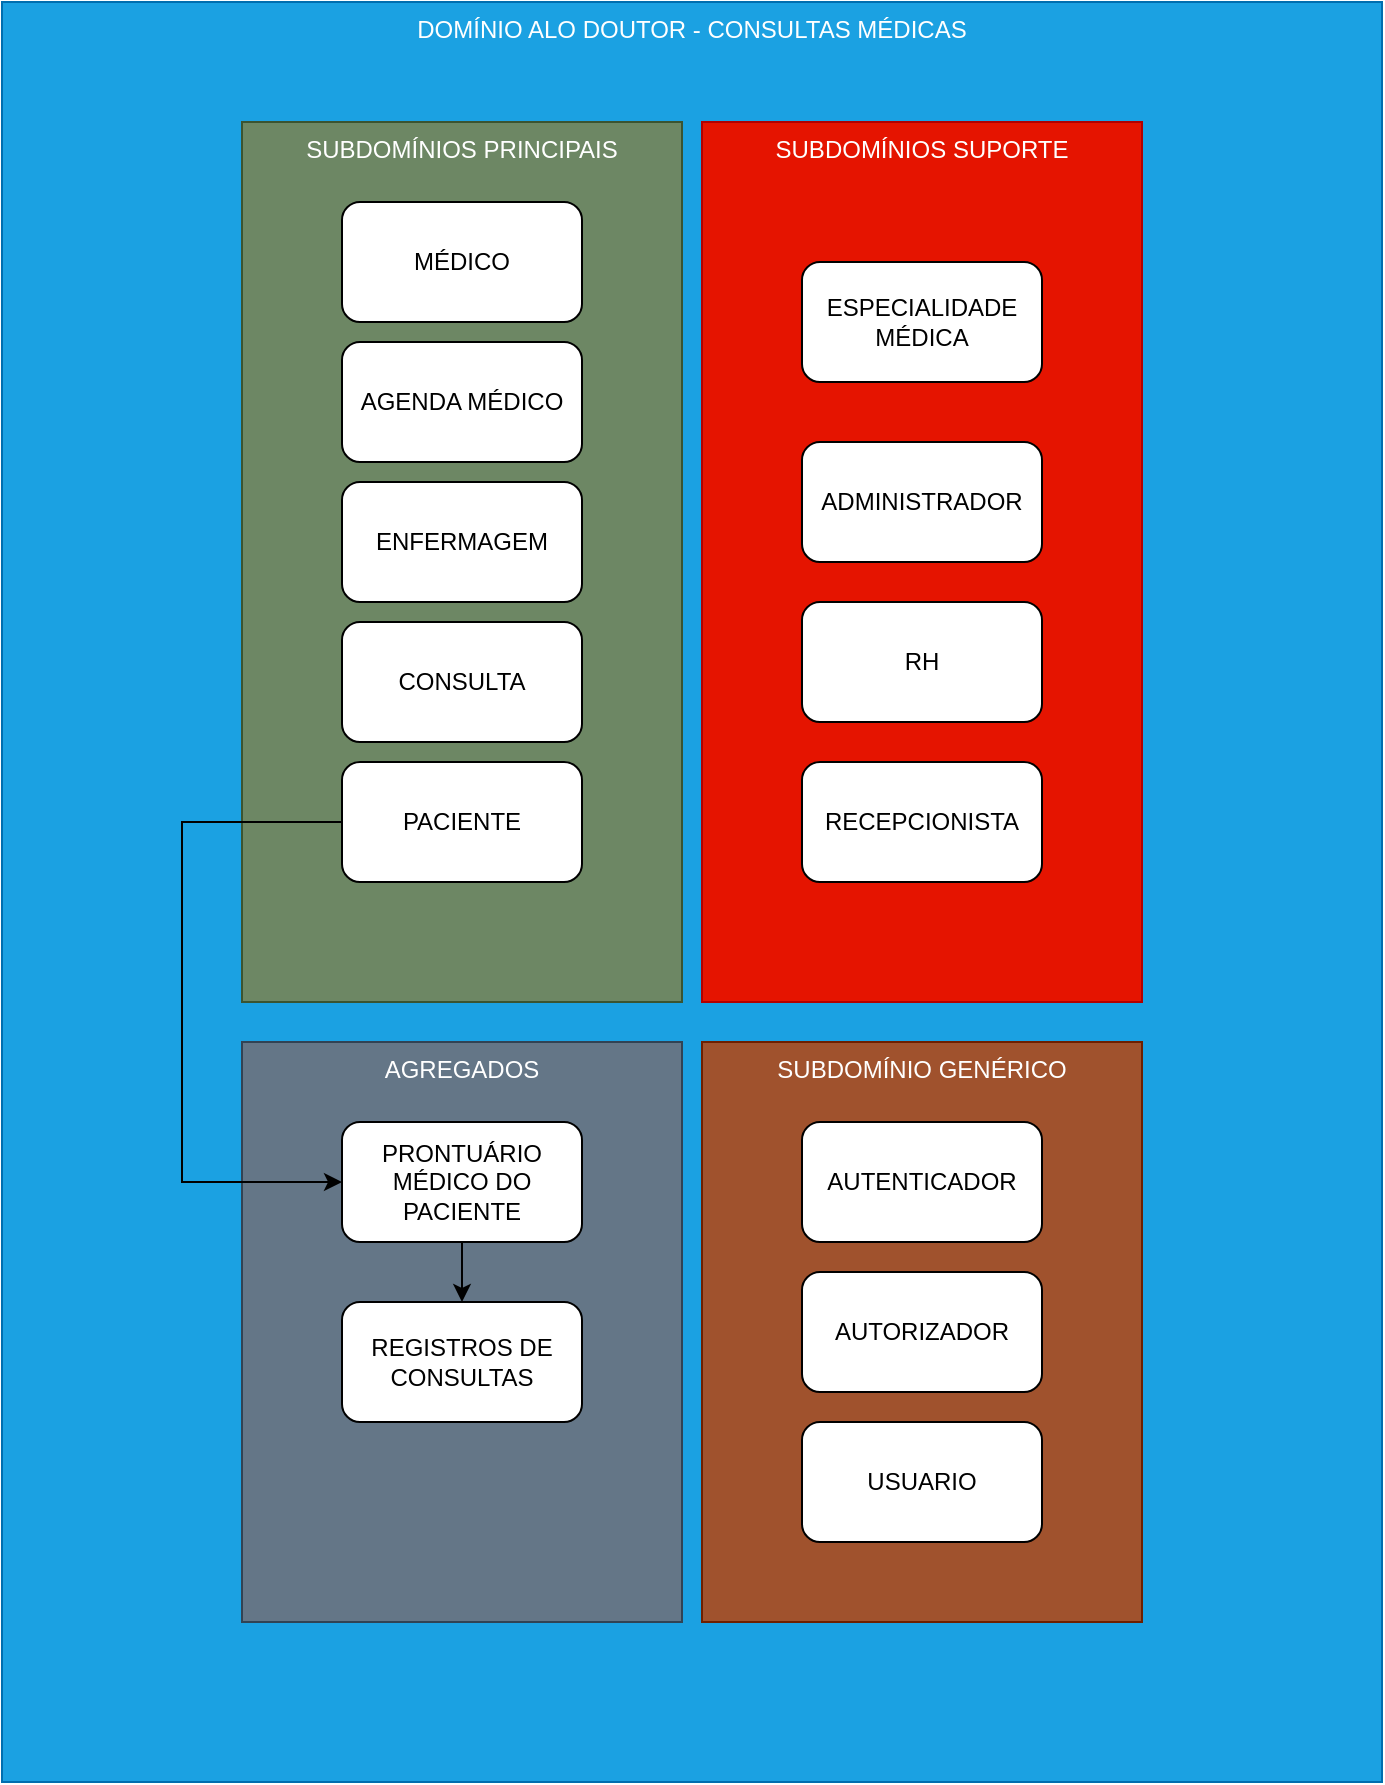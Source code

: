<mxfile version="22.0.2" type="device" pages="2">
  <diagram name="DOMINIOS" id="WZtZchT8NtpQwqVBPbh9">
    <mxGraphModel dx="928" dy="833" grid="1" gridSize="10" guides="1" tooltips="1" connect="1" arrows="1" fold="1" page="1" pageScale="1" pageWidth="850" pageHeight="1100" math="0" shadow="0">
      <root>
        <mxCell id="0" />
        <mxCell id="1" parent="0" />
        <mxCell id="8HDtmW_I1IsD4asgzvK4-19" value="DOMÍNIO ALO DOUTOR - CONSULTAS MÉDICAS" style="rounded=0;whiteSpace=wrap;html=1;verticalAlign=top;fillColor=#1ba1e2;strokeColor=#006EAF;fontColor=#ffffff;" parent="1" vertex="1">
          <mxGeometry x="50" y="70" width="690" height="890" as="geometry" />
        </mxCell>
        <mxCell id="8HDtmW_I1IsD4asgzvK4-14" value="AGREGADOS" style="rounded=0;whiteSpace=wrap;html=1;verticalAlign=top;fillColor=#647687;fontColor=#ffffff;strokeColor=#314354;" parent="1" vertex="1">
          <mxGeometry x="170" y="590" width="220" height="290" as="geometry" />
        </mxCell>
        <mxCell id="8HDtmW_I1IsD4asgzvK4-12" value="SUBDOMÍNIOS SUPORTE" style="rounded=0;whiteSpace=wrap;html=1;verticalAlign=top;fillColor=#e51400;strokeColor=#B20000;fontColor=#ffffff;" parent="1" vertex="1">
          <mxGeometry x="400" y="130" width="220" height="440" as="geometry" />
        </mxCell>
        <mxCell id="8HDtmW_I1IsD4asgzvK4-11" value="SUBDOMÍNIOS PRINCIPAIS" style="rounded=0;whiteSpace=wrap;html=1;verticalAlign=top;fillColor=#6d8764;strokeColor=#3A5431;fontColor=#ffffff;" parent="1" vertex="1">
          <mxGeometry x="170" y="130" width="220" height="440" as="geometry" />
        </mxCell>
        <mxCell id="8HDtmW_I1IsD4asgzvK4-1" value="MÉDICO" style="rounded=1;whiteSpace=wrap;html=1;" parent="1" vertex="1">
          <mxGeometry x="220" y="170" width="120" height="60" as="geometry" />
        </mxCell>
        <mxCell id="8cT_PscH72hnMi_Z4Eec-3" style="edgeStyle=orthogonalEdgeStyle;rounded=0;orthogonalLoop=1;jettySize=auto;html=1;exitX=0;exitY=0.5;exitDx=0;exitDy=0;entryX=0;entryY=0.5;entryDx=0;entryDy=0;" edge="1" parent="1" source="8HDtmW_I1IsD4asgzvK4-2" target="8HDtmW_I1IsD4asgzvK4-9">
          <mxGeometry relative="1" as="geometry">
            <Array as="points">
              <mxPoint x="140" y="480" />
              <mxPoint x="140" y="660" />
            </Array>
          </mxGeometry>
        </mxCell>
        <mxCell id="8HDtmW_I1IsD4asgzvK4-2" value="PACIENTE" style="rounded=1;whiteSpace=wrap;html=1;" parent="1" vertex="1">
          <mxGeometry x="220" y="450" width="120" height="60" as="geometry" />
        </mxCell>
        <mxCell id="8HDtmW_I1IsD4asgzvK4-3" value="RH" style="rounded=1;whiteSpace=wrap;html=1;" parent="1" vertex="1">
          <mxGeometry x="450" y="370" width="120" height="60" as="geometry" />
        </mxCell>
        <mxCell id="8HDtmW_I1IsD4asgzvK4-4" value="RECEPCIONISTA" style="rounded=1;whiteSpace=wrap;html=1;" parent="1" vertex="1">
          <mxGeometry x="450" y="450" width="120" height="60" as="geometry" />
        </mxCell>
        <mxCell id="8HDtmW_I1IsD4asgzvK4-5" value="ENFERMAGEM" style="rounded=1;whiteSpace=wrap;html=1;" parent="1" vertex="1">
          <mxGeometry x="220" y="310" width="120" height="60" as="geometry" />
        </mxCell>
        <mxCell id="8HDtmW_I1IsD4asgzvK4-6" value="ADMINISTRADOR" style="rounded=1;whiteSpace=wrap;html=1;" parent="1" vertex="1">
          <mxGeometry x="450" y="290" width="120" height="60" as="geometry" />
        </mxCell>
        <mxCell id="8HDtmW_I1IsD4asgzvK4-7" value="AGENDA MÉDICO" style="rounded=1;whiteSpace=wrap;html=1;" parent="1" vertex="1">
          <mxGeometry x="220" y="240" width="120" height="60" as="geometry" />
        </mxCell>
        <mxCell id="8HDtmW_I1IsD4asgzvK4-8" value="CONSULTA" style="rounded=1;whiteSpace=wrap;html=1;" parent="1" vertex="1">
          <mxGeometry x="220" y="380" width="120" height="60" as="geometry" />
        </mxCell>
        <mxCell id="8HDtmW_I1IsD4asgzvK4-9" value="PRONTUÁRIO MÉDICO DO PACIENTE" style="rounded=1;whiteSpace=wrap;html=1;" parent="1" vertex="1">
          <mxGeometry x="220" y="630" width="120" height="60" as="geometry" />
        </mxCell>
        <mxCell id="8HDtmW_I1IsD4asgzvK4-15" value="SUBDOMÍNIO GENÉRICO" style="rounded=0;whiteSpace=wrap;html=1;verticalAlign=top;fillColor=#a0522d;fontColor=#ffffff;strokeColor=#6D1F00;" parent="1" vertex="1">
          <mxGeometry x="400" y="590" width="220" height="290" as="geometry" />
        </mxCell>
        <mxCell id="8HDtmW_I1IsD4asgzvK4-16" value="AUTENTICADOR" style="rounded=1;whiteSpace=wrap;html=1;" parent="1" vertex="1">
          <mxGeometry x="450" y="630" width="120" height="60" as="geometry" />
        </mxCell>
        <mxCell id="8HDtmW_I1IsD4asgzvK4-17" value="AUTORIZADOR" style="rounded=1;whiteSpace=wrap;html=1;" parent="1" vertex="1">
          <mxGeometry x="450" y="705" width="120" height="60" as="geometry" />
        </mxCell>
        <mxCell id="8HDtmW_I1IsD4asgzvK4-18" value="USUARIO" style="rounded=1;whiteSpace=wrap;html=1;" parent="1" vertex="1">
          <mxGeometry x="450" y="780" width="120" height="60" as="geometry" />
        </mxCell>
        <mxCell id="8cT_PscH72hnMi_Z4Eec-1" value="REGISTROS DE CONSULTAS" style="rounded=1;whiteSpace=wrap;html=1;" vertex="1" parent="1">
          <mxGeometry x="220" y="720" width="120" height="60" as="geometry" />
        </mxCell>
        <mxCell id="8cT_PscH72hnMi_Z4Eec-2" value="" style="endArrow=classic;html=1;rounded=0;exitX=0.5;exitY=1;exitDx=0;exitDy=0;" edge="1" parent="1" source="8HDtmW_I1IsD4asgzvK4-9" target="8cT_PscH72hnMi_Z4Eec-1">
          <mxGeometry width="50" height="50" relative="1" as="geometry">
            <mxPoint x="310" y="630" as="sourcePoint" />
            <mxPoint x="360" y="580" as="targetPoint" />
          </mxGeometry>
        </mxCell>
        <mxCell id="8cT_PscH72hnMi_Z4Eec-4" value="ESPECIALIDADE MÉDICA" style="rounded=1;whiteSpace=wrap;html=1;" vertex="1" parent="1">
          <mxGeometry x="450" y="200" width="120" height="60" as="geometry" />
        </mxCell>
      </root>
    </mxGraphModel>
  </diagram>
  <diagram id="bDF0ETqcjMSj1T153W36" name="CONTEXTOS DELIMITADOS">
    <mxGraphModel dx="2253" dy="867" grid="1" gridSize="10" guides="1" tooltips="1" connect="1" arrows="1" fold="1" page="1" pageScale="1" pageWidth="850" pageHeight="1100" math="0" shadow="0">
      <root>
        <mxCell id="0" />
        <mxCell id="1" parent="0" />
        <mxCell id="lkJJ3sQetg3iX73x_H3d-24" value="" style="group" vertex="1" connectable="0" parent="1">
          <mxGeometry x="-480" y="70" width="220" height="340" as="geometry" />
        </mxCell>
        <mxCell id="lkJJ3sQetg3iX73x_H3d-3" value="ADMINISTRATIVO" style="rounded=0;whiteSpace=wrap;html=1;verticalAlign=top;fillColor=#e51400;strokeColor=#B20000;fontColor=#ffffff;" vertex="1" parent="lkJJ3sQetg3iX73x_H3d-24">
          <mxGeometry width="220" height="340" as="geometry" />
        </mxCell>
        <mxCell id="lkJJ3sQetg3iX73x_H3d-8" value="RH" style="rounded=1;whiteSpace=wrap;html=1;" vertex="1" parent="lkJJ3sQetg3iX73x_H3d-24">
          <mxGeometry x="50" y="142" width="120" height="60" as="geometry" />
        </mxCell>
        <mxCell id="lkJJ3sQetg3iX73x_H3d-9" value="RECEPCIONISTA" style="rounded=1;whiteSpace=wrap;html=1;" vertex="1" parent="lkJJ3sQetg3iX73x_H3d-24">
          <mxGeometry x="50" y="52" width="120" height="60" as="geometry" />
        </mxCell>
        <mxCell id="lkJJ3sQetg3iX73x_H3d-11" value="ADMINISTRADOR" style="rounded=1;whiteSpace=wrap;html=1;" vertex="1" parent="lkJJ3sQetg3iX73x_H3d-24">
          <mxGeometry x="50" y="232" width="120" height="60" as="geometry" />
        </mxCell>
        <mxCell id="lkJJ3sQetg3iX73x_H3d-25" value="" style="group" vertex="1" connectable="0" parent="1">
          <mxGeometry x="160" y="70" width="220" height="340" as="geometry" />
        </mxCell>
        <mxCell id="lkJJ3sQetg3iX73x_H3d-4" value="MEDICO" style="rounded=0;whiteSpace=wrap;html=1;verticalAlign=top;fillColor=#6d8764;strokeColor=#3A5431;fontColor=#ffffff;" vertex="1" parent="lkJJ3sQetg3iX73x_H3d-25">
          <mxGeometry width="220" height="340" as="geometry" />
        </mxCell>
        <mxCell id="lkJJ3sQetg3iX73x_H3d-5" value="MÉDICO" style="rounded=1;whiteSpace=wrap;html=1;" vertex="1" parent="lkJJ3sQetg3iX73x_H3d-25">
          <mxGeometry x="50" y="50" width="120" height="60" as="geometry" />
        </mxCell>
        <mxCell id="lkJJ3sQetg3iX73x_H3d-12" value="AGENDA MÉDICO" style="rounded=1;whiteSpace=wrap;html=1;" vertex="1" parent="lkJJ3sQetg3iX73x_H3d-25">
          <mxGeometry x="50" y="140" width="120" height="60" as="geometry" />
        </mxCell>
        <mxCell id="lkJJ3sQetg3iX73x_H3d-21" value="ESPECIALIDADE MÉDICA" style="rounded=1;whiteSpace=wrap;html=1;" vertex="1" parent="lkJJ3sQetg3iX73x_H3d-25">
          <mxGeometry x="50" y="230" width="120" height="60" as="geometry" />
        </mxCell>
        <mxCell id="lkJJ3sQetg3iX73x_H3d-26" value="" style="group" vertex="1" connectable="0" parent="1">
          <mxGeometry x="-180" y="70" width="220" height="340" as="geometry" />
        </mxCell>
        <mxCell id="lkJJ3sQetg3iX73x_H3d-2" value="PACIENTE" style="rounded=0;whiteSpace=wrap;html=1;verticalAlign=top;fillColor=#647687;fontColor=#ffffff;strokeColor=#314354;" vertex="1" parent="lkJJ3sQetg3iX73x_H3d-26">
          <mxGeometry width="220" height="340" as="geometry" />
        </mxCell>
        <mxCell id="lkJJ3sQetg3iX73x_H3d-7" value="PACIENTE" style="rounded=1;whiteSpace=wrap;html=1;" vertex="1" parent="lkJJ3sQetg3iX73x_H3d-26">
          <mxGeometry x="50" y="50" width="120" height="60" as="geometry" />
        </mxCell>
        <mxCell id="lkJJ3sQetg3iX73x_H3d-14" value="PRONTUÁRIO MÉDICO DO PACIENTE" style="rounded=1;whiteSpace=wrap;html=1;" vertex="1" parent="lkJJ3sQetg3iX73x_H3d-26">
          <mxGeometry x="50" y="140" width="120" height="60" as="geometry" />
        </mxCell>
        <mxCell id="lkJJ3sQetg3iX73x_H3d-19" value="REGISTROS DE CONSULTAS" style="rounded=1;whiteSpace=wrap;html=1;" vertex="1" parent="lkJJ3sQetg3iX73x_H3d-26">
          <mxGeometry x="50" y="230" width="120" height="60" as="geometry" />
        </mxCell>
        <mxCell id="lkJJ3sQetg3iX73x_H3d-27" value="" style="group" vertex="1" connectable="0" parent="1">
          <mxGeometry x="20" y="820" width="220" height="340" as="geometry" />
        </mxCell>
        <mxCell id="lkJJ3sQetg3iX73x_H3d-23" value="CONSULTA" style="rounded=0;whiteSpace=wrap;html=1;verticalAlign=top;fillColor=#6a00ff;strokeColor=#3700CC;fontColor=#ffffff;" vertex="1" parent="lkJJ3sQetg3iX73x_H3d-27">
          <mxGeometry width="220" height="340" as="geometry" />
        </mxCell>
        <mxCell id="lkJJ3sQetg3iX73x_H3d-10" value="ENFERMAGEM" style="rounded=1;whiteSpace=wrap;html=1;" vertex="1" parent="lkJJ3sQetg3iX73x_H3d-27">
          <mxGeometry x="50" y="70" width="120" height="60" as="geometry" />
        </mxCell>
        <mxCell id="lkJJ3sQetg3iX73x_H3d-13" value="CONSULTA" style="rounded=1;whiteSpace=wrap;html=1;" vertex="1" parent="lkJJ3sQetg3iX73x_H3d-27">
          <mxGeometry x="50" y="190" width="120" height="60" as="geometry" />
        </mxCell>
        <mxCell id="lkJJ3sQetg3iX73x_H3d-28" value="" style="group" vertex="1" connectable="0" parent="1">
          <mxGeometry x="-780" y="70" width="220" height="340" as="geometry" />
        </mxCell>
        <mxCell id="lkJJ3sQetg3iX73x_H3d-15" value="ACESSO" style="rounded=0;whiteSpace=wrap;html=1;verticalAlign=top;fillColor=#a0522d;fontColor=#ffffff;strokeColor=#6D1F00;" vertex="1" parent="lkJJ3sQetg3iX73x_H3d-28">
          <mxGeometry width="220" height="340" as="geometry" />
        </mxCell>
        <mxCell id="lkJJ3sQetg3iX73x_H3d-16" value="AUTENTICADOR" style="rounded=1;whiteSpace=wrap;html=1;" vertex="1" parent="lkJJ3sQetg3iX73x_H3d-28">
          <mxGeometry x="50" y="50" width="120" height="60" as="geometry" />
        </mxCell>
        <mxCell id="lkJJ3sQetg3iX73x_H3d-17" value="AUTORIZADOR" style="rounded=1;whiteSpace=wrap;html=1;" vertex="1" parent="lkJJ3sQetg3iX73x_H3d-28">
          <mxGeometry x="50" y="140" width="120" height="60" as="geometry" />
        </mxCell>
        <mxCell id="lkJJ3sQetg3iX73x_H3d-18" value="USUARIO" style="rounded=1;whiteSpace=wrap;html=1;" vertex="1" parent="lkJJ3sQetg3iX73x_H3d-28">
          <mxGeometry x="50" y="230" width="120" height="60" as="geometry" />
        </mxCell>
        <mxCell id="lkJJ3sQetg3iX73x_H3d-30" style="edgeStyle=orthogonalEdgeStyle;rounded=0;orthogonalLoop=1;jettySize=auto;html=1;exitX=0.5;exitY=0;exitDx=0;exitDy=0;entryX=0.5;entryY=0;entryDx=0;entryDy=0;" edge="1" parent="1" source="lkJJ3sQetg3iX73x_H3d-15" target="lkJJ3sQetg3iX73x_H3d-3">
          <mxGeometry relative="1" as="geometry" />
        </mxCell>
        <mxCell id="lkJJ3sQetg3iX73x_H3d-31" value="" style="endArrow=classic;html=1;rounded=0;exitX=0.5;exitY=0;exitDx=0;exitDy=0;entryX=0.5;entryY=0;entryDx=0;entryDy=0;" edge="1" parent="1" source="lkJJ3sQetg3iX73x_H3d-15" target="lkJJ3sQetg3iX73x_H3d-4">
          <mxGeometry width="50" height="50" relative="1" as="geometry">
            <mxPoint x="-630" y="-40" as="sourcePoint" />
            <mxPoint x="-580" y="-90" as="targetPoint" />
          </mxGeometry>
        </mxCell>
        <mxCell id="lkJJ3sQetg3iX73x_H3d-32" value="" style="endArrow=classic;html=1;rounded=0;exitX=0.5;exitY=0;exitDx=0;exitDy=0;entryX=0.5;entryY=0;entryDx=0;entryDy=0;" edge="1" parent="1" target="lkJJ3sQetg3iX73x_H3d-2">
          <mxGeometry width="50" height="50" relative="1" as="geometry">
            <mxPoint x="-670" y="50" as="sourcePoint" />
            <mxPoint x="-70" y="50" as="targetPoint" />
          </mxGeometry>
        </mxCell>
      </root>
    </mxGraphModel>
  </diagram>
</mxfile>

